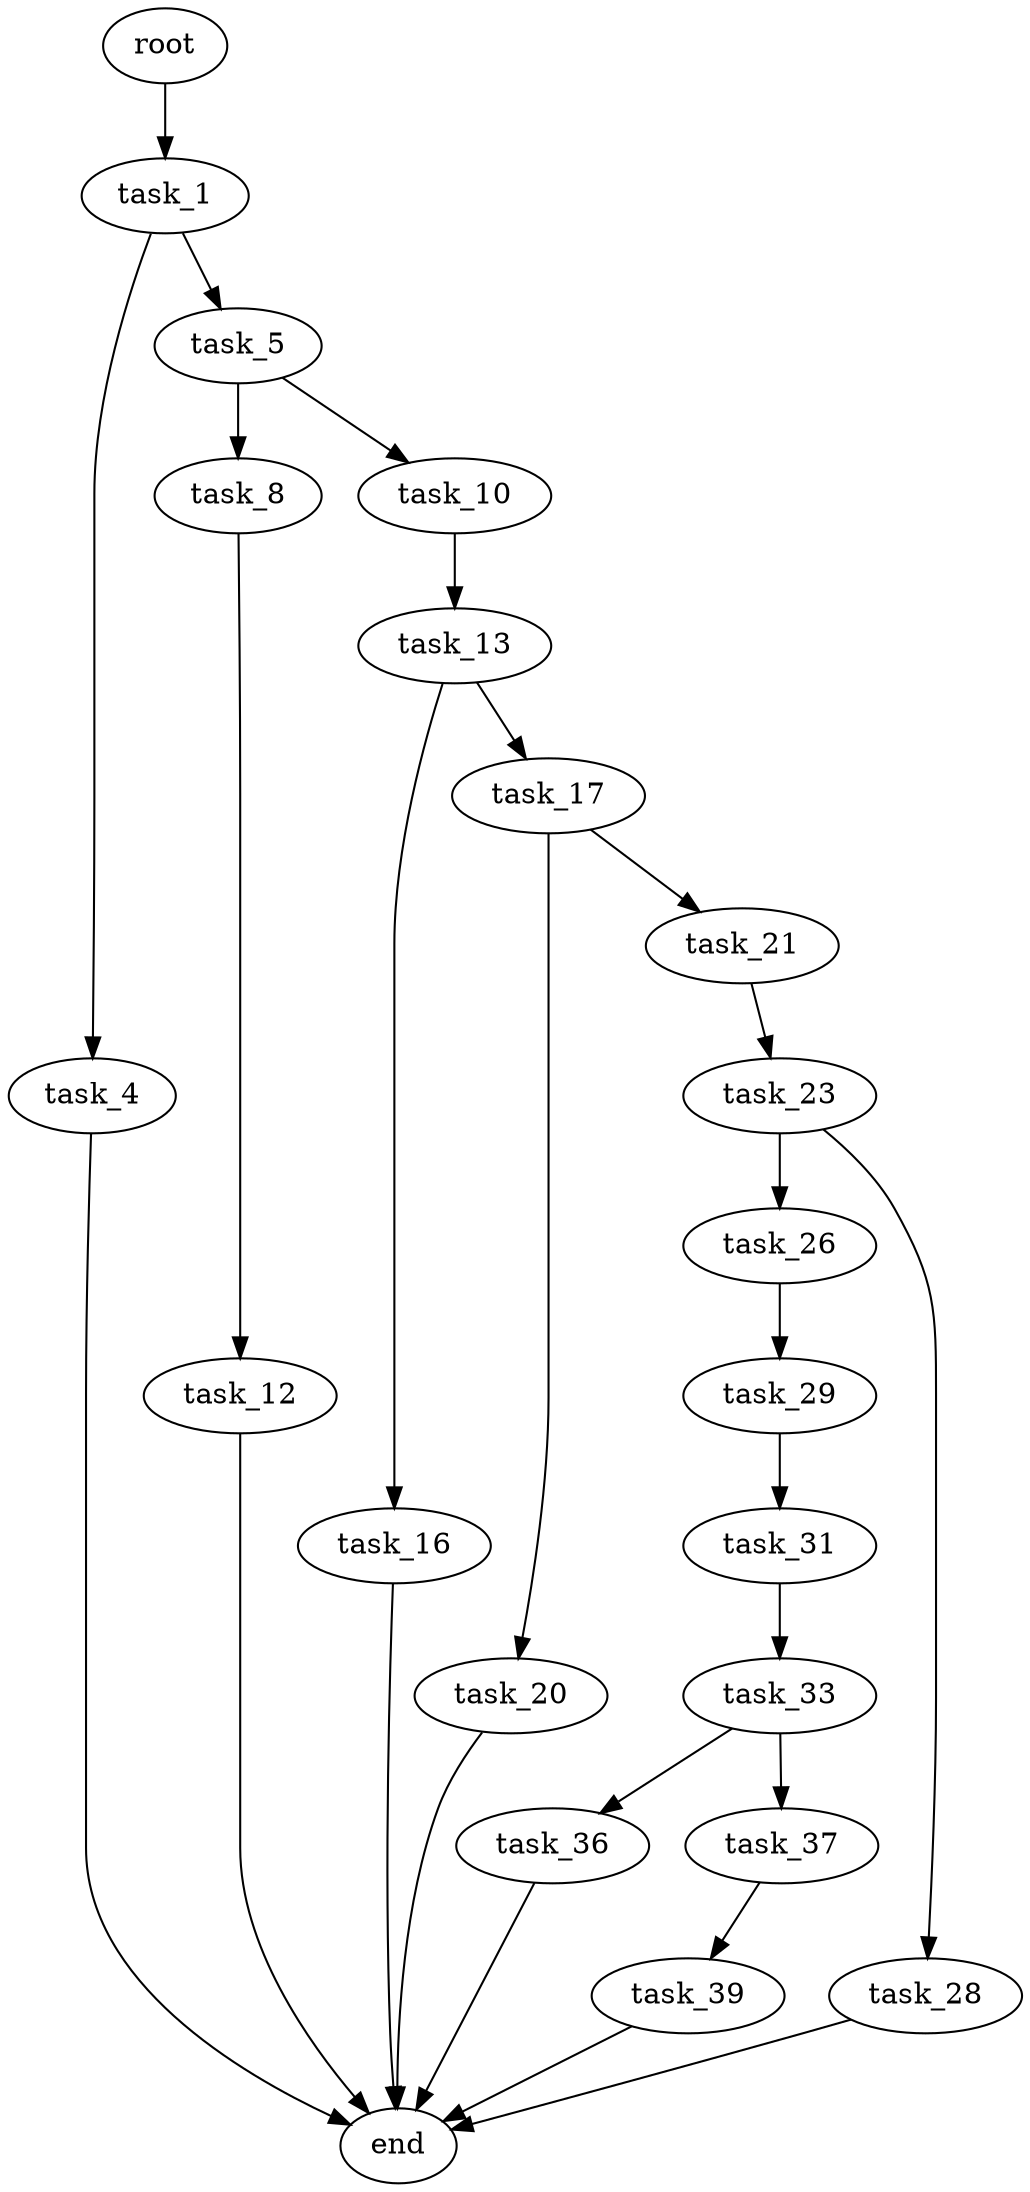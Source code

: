 digraph G {
  root [size="0.000000"];
  task_1 [size="13121559697.000000"];
  task_4 [size="607438505838.000000"];
  task_5 [size="28991029248.000000"];
  task_8 [size="276083711460.000000"];
  task_10 [size="49599587814.000000"];
  task_12 [size="782757789696.000000"];
  task_13 [size="2588271077.000000"];
  task_16 [size="3237878830.000000"];
  task_17 [size="8589934592.000000"];
  task_20 [size="420087261393.000000"];
  task_21 [size="63711092777.000000"];
  task_23 [size="1073741824000.000000"];
  task_26 [size="9502252705.000000"];
  task_28 [size="28991029248.000000"];
  task_29 [size="326470733643.000000"];
  task_31 [size="368293445632.000000"];
  task_33 [size="12492076110.000000"];
  task_36 [size="54816644009.000000"];
  task_37 [size="1073741824000.000000"];
  task_39 [size="3480096862.000000"];
  end [size="0.000000"];

  root -> task_1 [size="1.000000"];
  task_1 -> task_4 [size="838860800.000000"];
  task_1 -> task_5 [size="838860800.000000"];
  task_4 -> end [size="1.000000"];
  task_5 -> task_8 [size="75497472.000000"];
  task_5 -> task_10 [size="75497472.000000"];
  task_8 -> task_12 [size="301989888.000000"];
  task_10 -> task_13 [size="838860800.000000"];
  task_12 -> end [size="1.000000"];
  task_13 -> task_16 [size="134217728.000000"];
  task_13 -> task_17 [size="134217728.000000"];
  task_16 -> end [size="1.000000"];
  task_17 -> task_20 [size="33554432.000000"];
  task_17 -> task_21 [size="33554432.000000"];
  task_20 -> end [size="1.000000"];
  task_21 -> task_23 [size="75497472.000000"];
  task_23 -> task_26 [size="838860800.000000"];
  task_23 -> task_28 [size="838860800.000000"];
  task_26 -> task_29 [size="536870912.000000"];
  task_28 -> end [size="1.000000"];
  task_29 -> task_31 [size="209715200.000000"];
  task_31 -> task_33 [size="411041792.000000"];
  task_33 -> task_36 [size="838860800.000000"];
  task_33 -> task_37 [size="838860800.000000"];
  task_36 -> end [size="1.000000"];
  task_37 -> task_39 [size="838860800.000000"];
  task_39 -> end [size="1.000000"];
}
